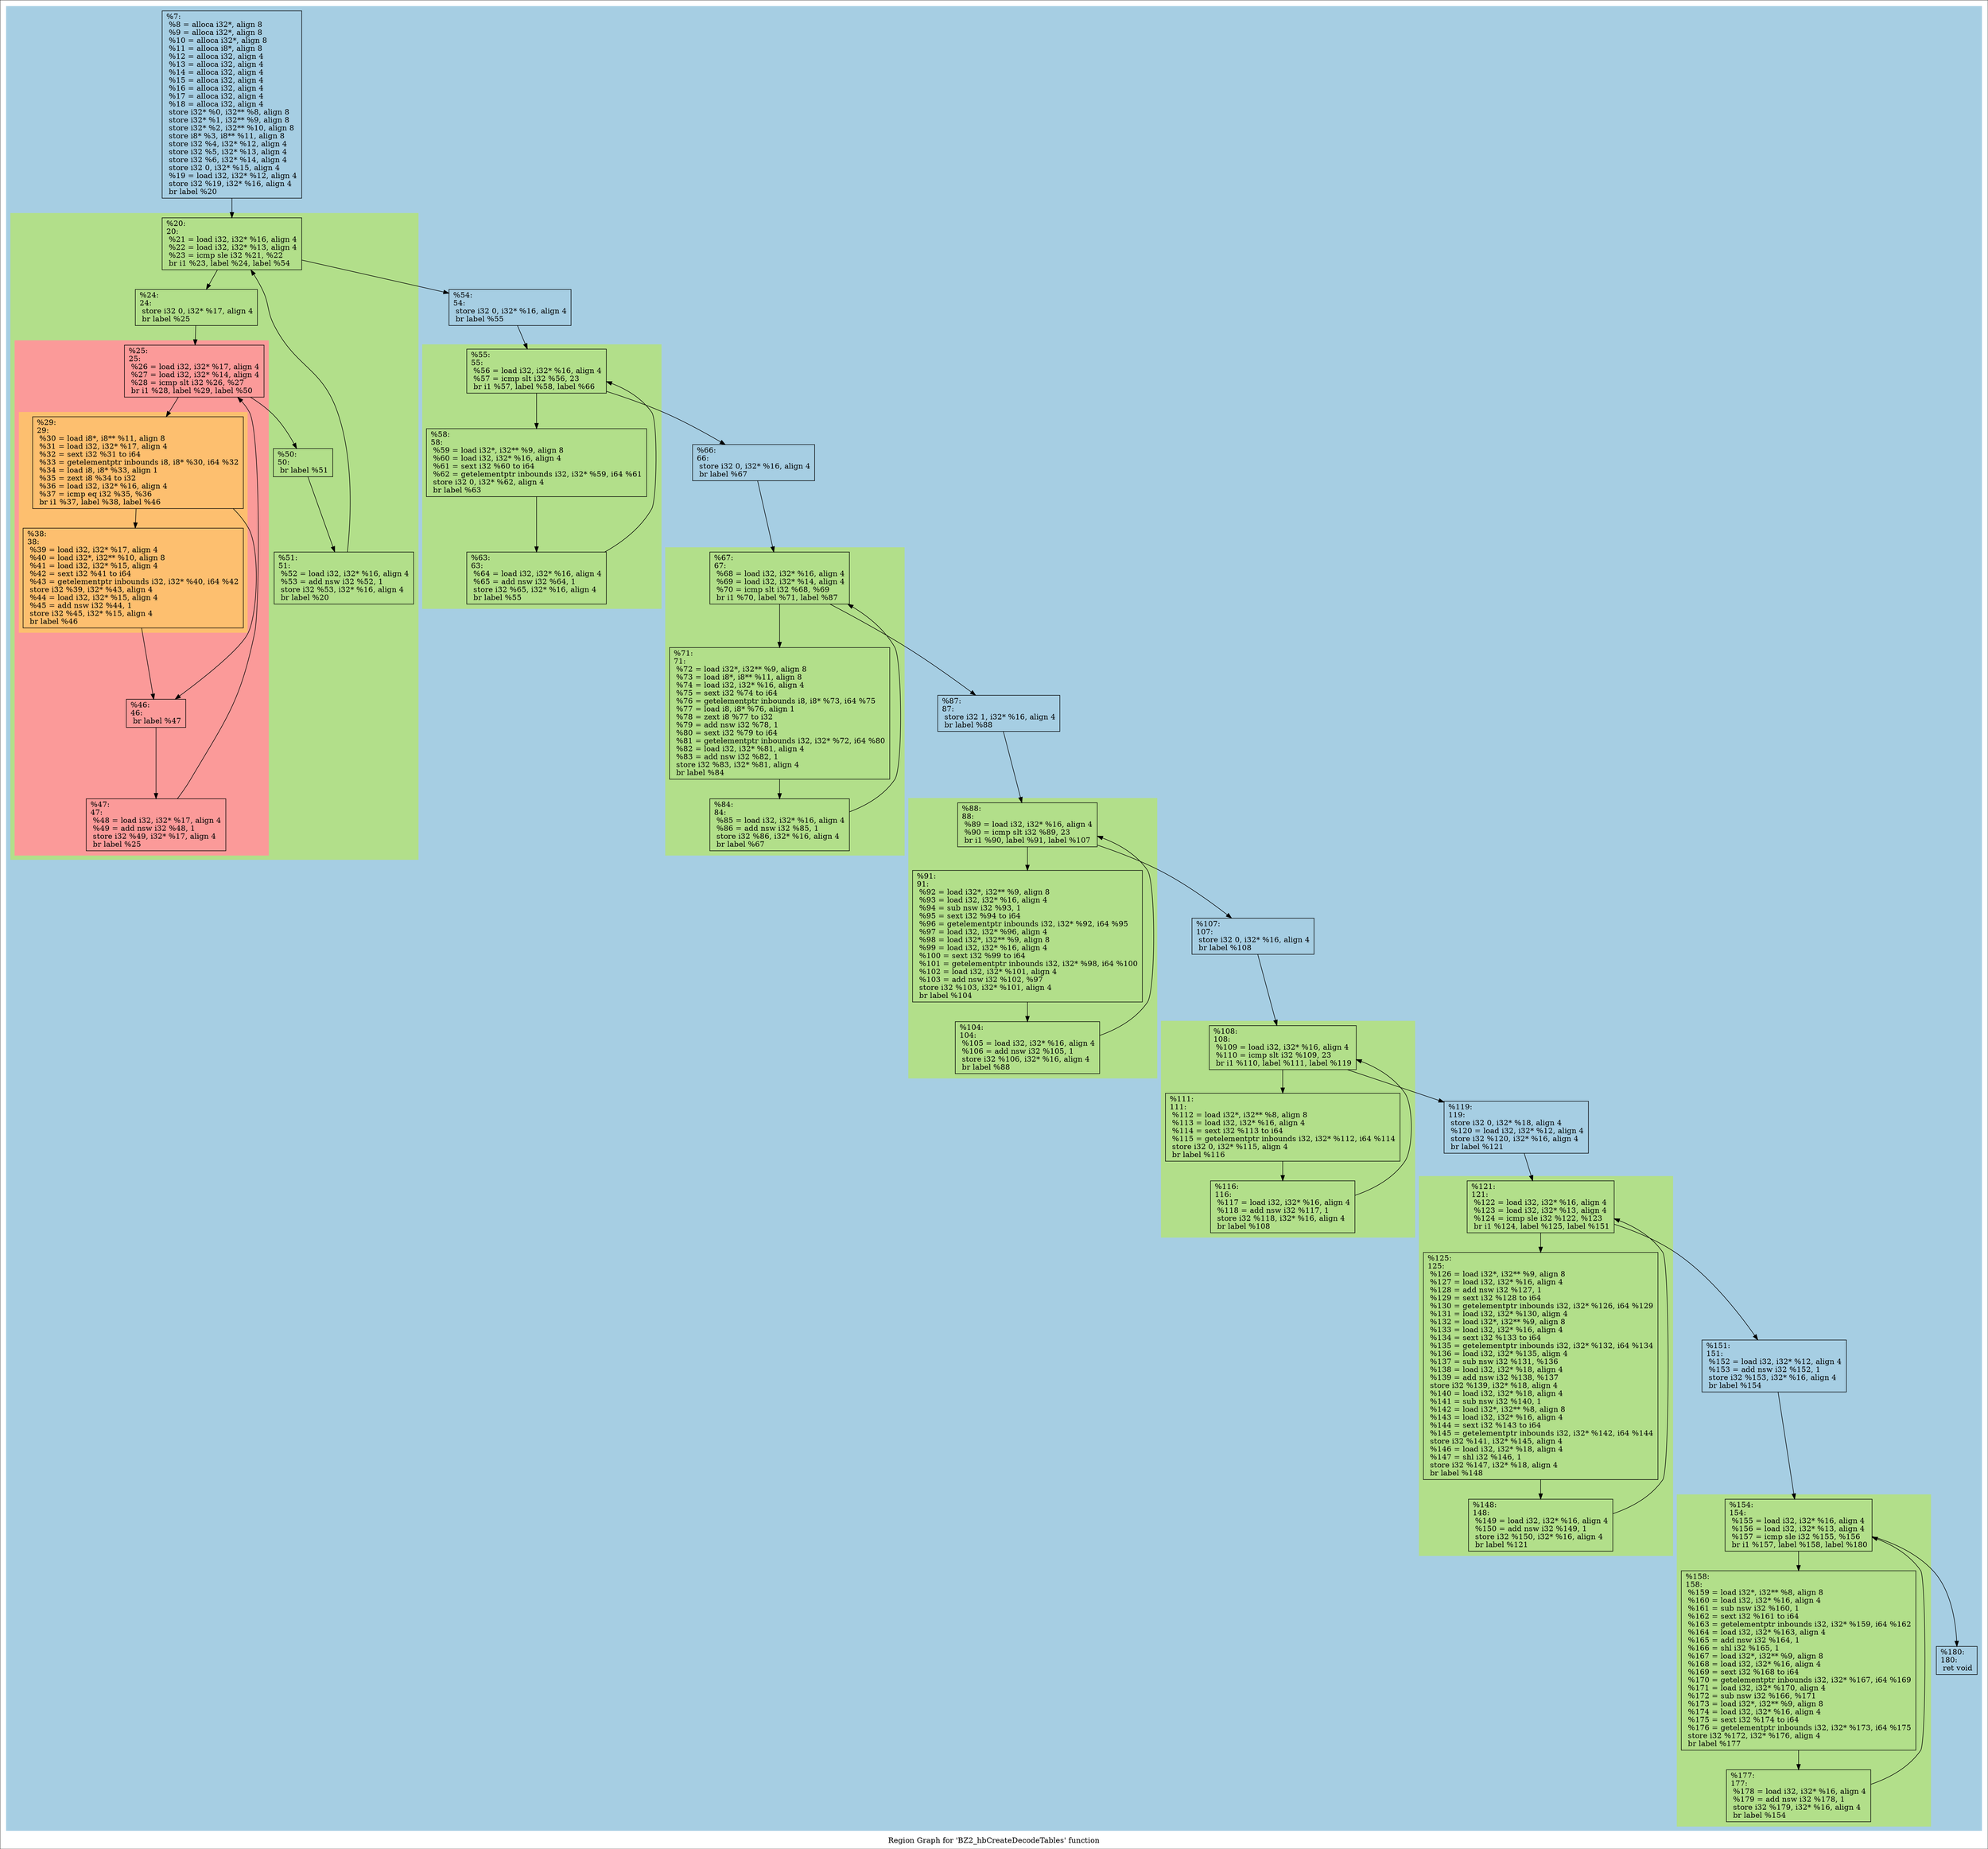 digraph "Region Graph for 'BZ2_hbCreateDecodeTables' function" {
	label="Region Graph for 'BZ2_hbCreateDecodeTables' function";

	Node0x2a94620 [shape=record,label="{%7:\l  %8 = alloca i32*, align 8\l  %9 = alloca i32*, align 8\l  %10 = alloca i32*, align 8\l  %11 = alloca i8*, align 8\l  %12 = alloca i32, align 4\l  %13 = alloca i32, align 4\l  %14 = alloca i32, align 4\l  %15 = alloca i32, align 4\l  %16 = alloca i32, align 4\l  %17 = alloca i32, align 4\l  %18 = alloca i32, align 4\l  store i32* %0, i32** %8, align 8\l  store i32* %1, i32** %9, align 8\l  store i32* %2, i32** %10, align 8\l  store i8* %3, i8** %11, align 8\l  store i32 %4, i32* %12, align 4\l  store i32 %5, i32* %13, align 4\l  store i32 %6, i32* %14, align 4\l  store i32 0, i32* %15, align 4\l  %19 = load i32, i32* %12, align 4\l  store i32 %19, i32* %16, align 4\l  br label %20\l}"];
	Node0x2a94620 -> Node0x29fc360;
	Node0x29fc360 [shape=record,label="{%20:\l20:                                               \l  %21 = load i32, i32* %16, align 4\l  %22 = load i32, i32* %13, align 4\l  %23 = icmp sle i32 %21, %22\l  br i1 %23, label %24, label %54\l}"];
	Node0x29fc360 -> Node0x2b2def0;
	Node0x29fc360 -> Node0x2b424f0;
	Node0x2b2def0 [shape=record,label="{%24:\l24:                                               \l  store i32 0, i32* %17, align 4\l  br label %25\l}"];
	Node0x2b2def0 -> Node0x2abb9b0;
	Node0x2abb9b0 [shape=record,label="{%25:\l25:                                               \l  %26 = load i32, i32* %17, align 4\l  %27 = load i32, i32* %14, align 4\l  %28 = icmp slt i32 %26, %27\l  br i1 %28, label %29, label %50\l}"];
	Node0x2abb9b0 -> Node0x2a9e190;
	Node0x2abb9b0 -> Node0x2b51c80;
	Node0x2a9e190 [shape=record,label="{%29:\l29:                                               \l  %30 = load i8*, i8** %11, align 8\l  %31 = load i32, i32* %17, align 4\l  %32 = sext i32 %31 to i64\l  %33 = getelementptr inbounds i8, i8* %30, i64 %32\l  %34 = load i8, i8* %33, align 1\l  %35 = zext i8 %34 to i32\l  %36 = load i32, i32* %16, align 4\l  %37 = icmp eq i32 %35, %36\l  br i1 %37, label %38, label %46\l}"];
	Node0x2a9e190 -> Node0x2ac2ff0;
	Node0x2a9e190 -> Node0x2a423a0;
	Node0x2ac2ff0 [shape=record,label="{%38:\l38:                                               \l  %39 = load i32, i32* %17, align 4\l  %40 = load i32*, i32** %10, align 8\l  %41 = load i32, i32* %15, align 4\l  %42 = sext i32 %41 to i64\l  %43 = getelementptr inbounds i32, i32* %40, i64 %42\l  store i32 %39, i32* %43, align 4\l  %44 = load i32, i32* %15, align 4\l  %45 = add nsw i32 %44, 1\l  store i32 %45, i32* %15, align 4\l  br label %46\l}"];
	Node0x2ac2ff0 -> Node0x2a423a0;
	Node0x2a423a0 [shape=record,label="{%46:\l46:                                               \l  br label %47\l}"];
	Node0x2a423a0 -> Node0x28fdd50;
	Node0x28fdd50 [shape=record,label="{%47:\l47:                                               \l  %48 = load i32, i32* %17, align 4\l  %49 = add nsw i32 %48, 1\l  store i32 %49, i32* %17, align 4\l  br label %25\l}"];
	Node0x28fdd50 -> Node0x2abb9b0[constraint=false];
	Node0x2b51c80 [shape=record,label="{%50:\l50:                                               \l  br label %51\l}"];
	Node0x2b51c80 -> Node0x2ac41b0;
	Node0x2ac41b0 [shape=record,label="{%51:\l51:                                               \l  %52 = load i32, i32* %16, align 4\l  %53 = add nsw i32 %52, 1\l  store i32 %53, i32* %16, align 4\l  br label %20\l}"];
	Node0x2ac41b0 -> Node0x29fc360[constraint=false];
	Node0x2b424f0 [shape=record,label="{%54:\l54:                                               \l  store i32 0, i32* %16, align 4\l  br label %55\l}"];
	Node0x2b424f0 -> Node0x2885b60;
	Node0x2885b60 [shape=record,label="{%55:\l55:                                               \l  %56 = load i32, i32* %16, align 4\l  %57 = icmp slt i32 %56, 23\l  br i1 %57, label %58, label %66\l}"];
	Node0x2885b60 -> Node0x2a89380;
	Node0x2885b60 -> Node0x2a7ca10;
	Node0x2a89380 [shape=record,label="{%58:\l58:                                               \l  %59 = load i32*, i32** %9, align 8\l  %60 = load i32, i32* %16, align 4\l  %61 = sext i32 %60 to i64\l  %62 = getelementptr inbounds i32, i32* %59, i64 %61\l  store i32 0, i32* %62, align 4\l  br label %63\l}"];
	Node0x2a89380 -> Node0x2afc150;
	Node0x2afc150 [shape=record,label="{%63:\l63:                                               \l  %64 = load i32, i32* %16, align 4\l  %65 = add nsw i32 %64, 1\l  store i32 %65, i32* %16, align 4\l  br label %55\l}"];
	Node0x2afc150 -> Node0x2885b60[constraint=false];
	Node0x2a7ca10 [shape=record,label="{%66:\l66:                                               \l  store i32 0, i32* %16, align 4\l  br label %67\l}"];
	Node0x2a7ca10 -> Node0x2a42a40;
	Node0x2a42a40 [shape=record,label="{%67:\l67:                                               \l  %68 = load i32, i32* %16, align 4\l  %69 = load i32, i32* %14, align 4\l  %70 = icmp slt i32 %68, %69\l  br i1 %70, label %71, label %87\l}"];
	Node0x2a42a40 -> Node0x2b52970;
	Node0x2a42a40 -> Node0x29b1720;
	Node0x2b52970 [shape=record,label="{%71:\l71:                                               \l  %72 = load i32*, i32** %9, align 8\l  %73 = load i8*, i8** %11, align 8\l  %74 = load i32, i32* %16, align 4\l  %75 = sext i32 %74 to i64\l  %76 = getelementptr inbounds i8, i8* %73, i64 %75\l  %77 = load i8, i8* %76, align 1\l  %78 = zext i8 %77 to i32\l  %79 = add nsw i32 %78, 1\l  %80 = sext i32 %79 to i64\l  %81 = getelementptr inbounds i32, i32* %72, i64 %80\l  %82 = load i32, i32* %81, align 4\l  %83 = add nsw i32 %82, 1\l  store i32 %83, i32* %81, align 4\l  br label %84\l}"];
	Node0x2b52970 -> Node0x28050c0;
	Node0x28050c0 [shape=record,label="{%84:\l84:                                               \l  %85 = load i32, i32* %16, align 4\l  %86 = add nsw i32 %85, 1\l  store i32 %86, i32* %16, align 4\l  br label %67\l}"];
	Node0x28050c0 -> Node0x2a42a40[constraint=false];
	Node0x29b1720 [shape=record,label="{%87:\l87:                                               \l  store i32 1, i32* %16, align 4\l  br label %88\l}"];
	Node0x29b1720 -> Node0x2b52bf0;
	Node0x2b52bf0 [shape=record,label="{%88:\l88:                                               \l  %89 = load i32, i32* %16, align 4\l  %90 = icmp slt i32 %89, 23\l  br i1 %90, label %91, label %107\l}"];
	Node0x2b52bf0 -> Node0x2a60830;
	Node0x2b52bf0 -> Node0x2a6bc80;
	Node0x2a60830 [shape=record,label="{%91:\l91:                                               \l  %92 = load i32*, i32** %9, align 8\l  %93 = load i32, i32* %16, align 4\l  %94 = sub nsw i32 %93, 1\l  %95 = sext i32 %94 to i64\l  %96 = getelementptr inbounds i32, i32* %92, i64 %95\l  %97 = load i32, i32* %96, align 4\l  %98 = load i32*, i32** %9, align 8\l  %99 = load i32, i32* %16, align 4\l  %100 = sext i32 %99 to i64\l  %101 = getelementptr inbounds i32, i32* %98, i64 %100\l  %102 = load i32, i32* %101, align 4\l  %103 = add nsw i32 %102, %97\l  store i32 %103, i32* %101, align 4\l  br label %104\l}"];
	Node0x2a60830 -> Node0x2a977a0;
	Node0x2a977a0 [shape=record,label="{%104:\l104:                                              \l  %105 = load i32, i32* %16, align 4\l  %106 = add nsw i32 %105, 1\l  store i32 %106, i32* %16, align 4\l  br label %88\l}"];
	Node0x2a977a0 -> Node0x2b52bf0[constraint=false];
	Node0x2a6bc80 [shape=record,label="{%107:\l107:                                              \l  store i32 0, i32* %16, align 4\l  br label %108\l}"];
	Node0x2a6bc80 -> Node0x29a5330;
	Node0x29a5330 [shape=record,label="{%108:\l108:                                              \l  %109 = load i32, i32* %16, align 4\l  %110 = icmp slt i32 %109, 23\l  br i1 %110, label %111, label %119\l}"];
	Node0x29a5330 -> Node0x2a27c70;
	Node0x29a5330 -> Node0x2aa8e20;
	Node0x2a27c70 [shape=record,label="{%111:\l111:                                              \l  %112 = load i32*, i32** %8, align 8\l  %113 = load i32, i32* %16, align 4\l  %114 = sext i32 %113 to i64\l  %115 = getelementptr inbounds i32, i32* %112, i64 %114\l  store i32 0, i32* %115, align 4\l  br label %116\l}"];
	Node0x2a27c70 -> Node0x2ac63c0;
	Node0x2ac63c0 [shape=record,label="{%116:\l116:                                              \l  %117 = load i32, i32* %16, align 4\l  %118 = add nsw i32 %117, 1\l  store i32 %118, i32* %16, align 4\l  br label %108\l}"];
	Node0x2ac63c0 -> Node0x29a5330[constraint=false];
	Node0x2aa8e20 [shape=record,label="{%119:\l119:                                              \l  store i32 0, i32* %18, align 4\l  %120 = load i32, i32* %12, align 4\l  store i32 %120, i32* %16, align 4\l  br label %121\l}"];
	Node0x2aa8e20 -> Node0x2a91b00;
	Node0x2a91b00 [shape=record,label="{%121:\l121:                                              \l  %122 = load i32, i32* %16, align 4\l  %123 = load i32, i32* %13, align 4\l  %124 = icmp sle i32 %122, %123\l  br i1 %124, label %125, label %151\l}"];
	Node0x2a91b00 -> Node0x2b4cb60;
	Node0x2a91b00 -> Node0x2a59890;
	Node0x2b4cb60 [shape=record,label="{%125:\l125:                                              \l  %126 = load i32*, i32** %9, align 8\l  %127 = load i32, i32* %16, align 4\l  %128 = add nsw i32 %127, 1\l  %129 = sext i32 %128 to i64\l  %130 = getelementptr inbounds i32, i32* %126, i64 %129\l  %131 = load i32, i32* %130, align 4\l  %132 = load i32*, i32** %9, align 8\l  %133 = load i32, i32* %16, align 4\l  %134 = sext i32 %133 to i64\l  %135 = getelementptr inbounds i32, i32* %132, i64 %134\l  %136 = load i32, i32* %135, align 4\l  %137 = sub nsw i32 %131, %136\l  %138 = load i32, i32* %18, align 4\l  %139 = add nsw i32 %138, %137\l  store i32 %139, i32* %18, align 4\l  %140 = load i32, i32* %18, align 4\l  %141 = sub nsw i32 %140, 1\l  %142 = load i32*, i32** %8, align 8\l  %143 = load i32, i32* %16, align 4\l  %144 = sext i32 %143 to i64\l  %145 = getelementptr inbounds i32, i32* %142, i64 %144\l  store i32 %141, i32* %145, align 4\l  %146 = load i32, i32* %18, align 4\l  %147 = shl i32 %146, 1\l  store i32 %147, i32* %18, align 4\l  br label %148\l}"];
	Node0x2b4cb60 -> Node0x2b5eff0;
	Node0x2b5eff0 [shape=record,label="{%148:\l148:                                              \l  %149 = load i32, i32* %16, align 4\l  %150 = add nsw i32 %149, 1\l  store i32 %150, i32* %16, align 4\l  br label %121\l}"];
	Node0x2b5eff0 -> Node0x2a91b00[constraint=false];
	Node0x2a59890 [shape=record,label="{%151:\l151:                                              \l  %152 = load i32, i32* %12, align 4\l  %153 = add nsw i32 %152, 1\l  store i32 %153, i32* %16, align 4\l  br label %154\l}"];
	Node0x2a59890 -> Node0x2a8aa60;
	Node0x2a8aa60 [shape=record,label="{%154:\l154:                                              \l  %155 = load i32, i32* %16, align 4\l  %156 = load i32, i32* %13, align 4\l  %157 = icmp sle i32 %155, %156\l  br i1 %157, label %158, label %180\l}"];
	Node0x2a8aa60 -> Node0x290ed00;
	Node0x2a8aa60 -> Node0x2b2de80;
	Node0x290ed00 [shape=record,label="{%158:\l158:                                              \l  %159 = load i32*, i32** %8, align 8\l  %160 = load i32, i32* %16, align 4\l  %161 = sub nsw i32 %160, 1\l  %162 = sext i32 %161 to i64\l  %163 = getelementptr inbounds i32, i32* %159, i64 %162\l  %164 = load i32, i32* %163, align 4\l  %165 = add nsw i32 %164, 1\l  %166 = shl i32 %165, 1\l  %167 = load i32*, i32** %9, align 8\l  %168 = load i32, i32* %16, align 4\l  %169 = sext i32 %168 to i64\l  %170 = getelementptr inbounds i32, i32* %167, i64 %169\l  %171 = load i32, i32* %170, align 4\l  %172 = sub nsw i32 %166, %171\l  %173 = load i32*, i32** %9, align 8\l  %174 = load i32, i32* %16, align 4\l  %175 = sext i32 %174 to i64\l  %176 = getelementptr inbounds i32, i32* %173, i64 %175\l  store i32 %172, i32* %176, align 4\l  br label %177\l}"];
	Node0x290ed00 -> Node0x2a880a0;
	Node0x2a880a0 [shape=record,label="{%177:\l177:                                              \l  %178 = load i32, i32* %16, align 4\l  %179 = add nsw i32 %178, 1\l  store i32 %179, i32* %16, align 4\l  br label %154\l}"];
	Node0x2a880a0 -> Node0x2a8aa60[constraint=false];
	Node0x2b2de80 [shape=record,label="{%180:\l180:                                              \l  ret void\l}"];
	colorscheme = "paired12"
        subgraph cluster_0x2b66920 {
          label = "";
          style = filled;
          color = 1
          subgraph cluster_0x2b65390 {
            label = "";
            style = filled;
            color = 3
            subgraph cluster_0x2b90a10 {
              label = "";
              style = filled;
              color = 5
              subgraph cluster_0x2b8edb0 {
                label = "";
                style = filled;
                color = 7
                Node0x2a9e190;
                Node0x2ac2ff0;
              }
              Node0x2abb9b0;
              Node0x2a423a0;
              Node0x28fdd50;
            }
            Node0x29fc360;
            Node0x2b2def0;
            Node0x2b51c80;
            Node0x2ac41b0;
          }
          subgraph cluster_0x2b61ef0 {
            label = "";
            style = filled;
            color = 3
            Node0x2885b60;
            Node0x2a89380;
            Node0x2afc150;
          }
          subgraph cluster_0x2b52880 {
            label = "";
            style = filled;
            color = 3
            Node0x2a42a40;
            Node0x2b52970;
            Node0x28050c0;
          }
          subgraph cluster_0x27c2b00 {
            label = "";
            style = filled;
            color = 3
            Node0x2b52bf0;
            Node0x2a60830;
            Node0x2a977a0;
          }
          subgraph cluster_0x2b8ed30 {
            label = "";
            style = filled;
            color = 3
            Node0x29a5330;
            Node0x2a27c70;
            Node0x2ac63c0;
          }
          subgraph cluster_0x2b8f470 {
            label = "";
            style = filled;
            color = 3
            Node0x2a91b00;
            Node0x2b4cb60;
            Node0x2b5eff0;
          }
          subgraph cluster_0x2b90990 {
            label = "";
            style = filled;
            color = 3
            Node0x2a8aa60;
            Node0x290ed00;
            Node0x2a880a0;
          }
          Node0x2a94620;
          Node0x2b424f0;
          Node0x2a7ca10;
          Node0x29b1720;
          Node0x2a6bc80;
          Node0x2aa8e20;
          Node0x2a59890;
          Node0x2b2de80;
        }
}
